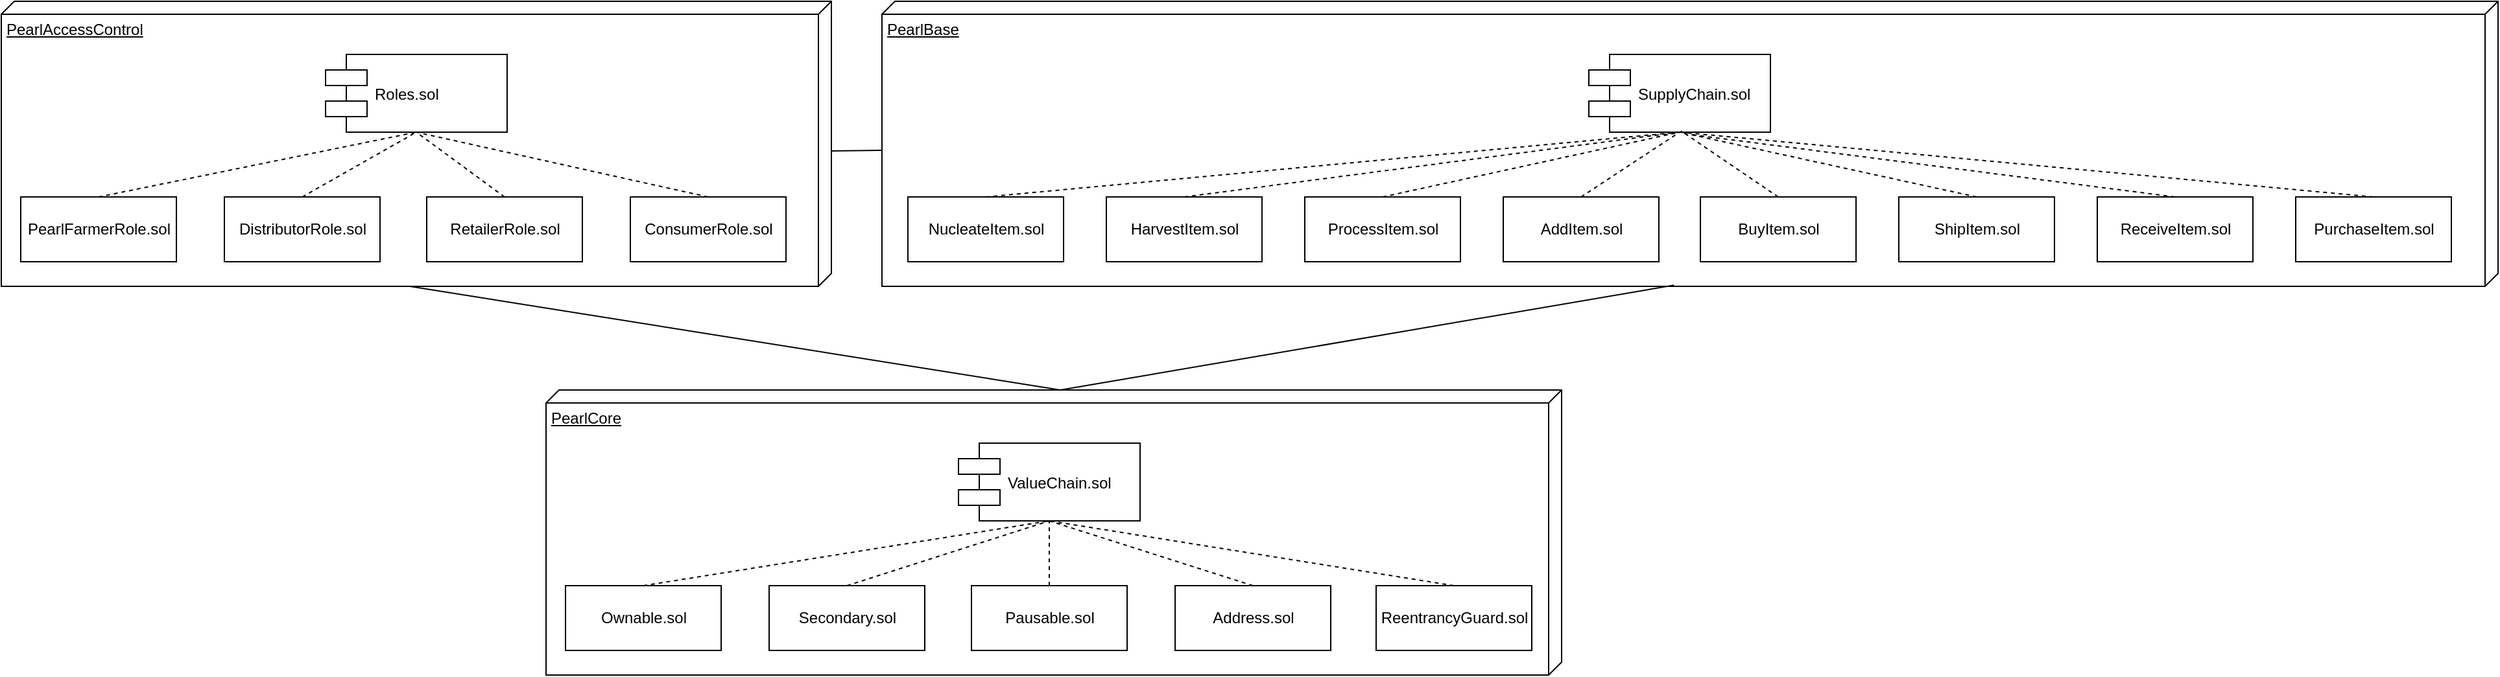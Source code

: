<mxfile version="10.6.7" type="google"><diagram name="Page-1" id="b5b7bab2-c9e2-2cf4-8b2a-24fd1a2a6d21"><mxGraphModel dx="1394" dy="757" grid="1" gridSize="10" guides="1" tooltips="1" connect="1" arrows="1" fold="1" page="1" pageScale="1" pageWidth="2336" pageHeight="1654" background="#ffffff" math="0" shadow="0"><root><mxCell id="0"/><mxCell id="1" parent="0"/><mxCell id="ddEQM-FJrR43509FyVax-1" value="PearlAccessControl" style="verticalAlign=top;align=left;spacingTop=8;spacingLeft=2;spacingRight=12;shape=cube;size=10;direction=south;fontStyle=4;html=1;" parent="1" vertex="1"><mxGeometry x="45" y="40" width="640" height="220" as="geometry"/></mxCell><mxCell id="NgcK5TqRh1BwlX36YQs3-1" value="Roles.sol" style="shape=component;align=left;spacingLeft=36;" parent="1" vertex="1"><mxGeometry x="295" y="81" width="140" height="60" as="geometry"/></mxCell><mxCell id="NgcK5TqRh1BwlX36YQs3-4" value="PearlFarmerRole.sol" style="html=1;" parent="1" vertex="1"><mxGeometry x="60" y="191" width="120" height="50" as="geometry"/></mxCell><mxCell id="NgcK5TqRh1BwlX36YQs3-5" value="DistributorRole.sol" style="html=1;" parent="1" vertex="1"><mxGeometry x="217" y="191" width="120" height="50" as="geometry"/></mxCell><mxCell id="NgcK5TqRh1BwlX36YQs3-6" value="RetailerRole.sol" style="html=1;" parent="1" vertex="1"><mxGeometry x="373" y="191" width="120" height="50" as="geometry"/></mxCell><mxCell id="NgcK5TqRh1BwlX36YQs3-7" value="ConsumerRole.sol" style="html=1;" parent="1" vertex="1"><mxGeometry x="530" y="191" width="120" height="50" as="geometry"/></mxCell><mxCell id="NgcK5TqRh1BwlX36YQs3-10" value="" style="endArrow=none;dashed=1;html=1;entryX=0.5;entryY=1;entryDx=0;entryDy=0;exitX=0.5;exitY=0;exitDx=0;exitDy=0;" parent="1" source="NgcK5TqRh1BwlX36YQs3-4" target="NgcK5TqRh1BwlX36YQs3-1" edge="1"><mxGeometry width="50" height="50" relative="1" as="geometry"><mxPoint x="230" y="391" as="sourcePoint"/><mxPoint x="280" y="341" as="targetPoint"/></mxGeometry></mxCell><mxCell id="NgcK5TqRh1BwlX36YQs3-11" value="" style="endArrow=none;dashed=1;html=1;exitX=0.5;exitY=0;exitDx=0;exitDy=0;entryX=0.5;entryY=1;entryDx=0;entryDy=0;" parent="1" source="NgcK5TqRh1BwlX36YQs3-5" target="NgcK5TqRh1BwlX36YQs3-1" edge="1"><mxGeometry width="50" height="50" relative="1" as="geometry"><mxPoint x="130" y="201" as="sourcePoint"/><mxPoint x="350" y="141" as="targetPoint"/></mxGeometry></mxCell><mxCell id="NgcK5TqRh1BwlX36YQs3-12" value="" style="endArrow=none;dashed=1;html=1;exitX=0.5;exitY=0;exitDx=0;exitDy=0;entryX=0.5;entryY=1;entryDx=0;entryDy=0;" parent="1" source="NgcK5TqRh1BwlX36YQs3-6" target="NgcK5TqRh1BwlX36YQs3-1" edge="1"><mxGeometry width="50" height="50" relative="1" as="geometry"><mxPoint x="287" y="201" as="sourcePoint"/><mxPoint x="360" y="151" as="targetPoint"/></mxGeometry></mxCell><mxCell id="NgcK5TqRh1BwlX36YQs3-13" value="" style="endArrow=none;dashed=1;html=1;exitX=0.5;exitY=0;exitDx=0;exitDy=0;entryX=0.5;entryY=1;entryDx=0;entryDy=0;" parent="1" source="NgcK5TqRh1BwlX36YQs3-7" target="NgcK5TqRh1BwlX36YQs3-1" edge="1"><mxGeometry width="50" height="50" relative="1" as="geometry"><mxPoint x="443" y="201" as="sourcePoint"/><mxPoint x="365" y="151" as="targetPoint"/></mxGeometry></mxCell><mxCell id="NgcK5TqRh1BwlX36YQs3-14" value="PearlBase" style="verticalAlign=top;align=left;spacingTop=8;spacingLeft=2;spacingRight=12;shape=cube;size=10;direction=south;fontStyle=4;html=1;" parent="1" vertex="1"><mxGeometry x="724" y="40" width="1246" height="220" as="geometry"/></mxCell><mxCell id="NgcK5TqRh1BwlX36YQs3-15" value="SupplyChain.sol" style="shape=component;align=left;spacingLeft=36;" parent="1" vertex="1"><mxGeometry x="1269" y="81" width="140" height="60" as="geometry"/></mxCell><mxCell id="NgcK5TqRh1BwlX36YQs3-16" value="NucleateItem.sol" style="html=1;" parent="1" vertex="1"><mxGeometry x="744" y="191" width="120" height="50" as="geometry"/></mxCell><mxCell id="NgcK5TqRh1BwlX36YQs3-17" value="HarvestItem.sol" style="html=1;" parent="1" vertex="1"><mxGeometry x="897" y="191" width="120" height="50" as="geometry"/></mxCell><mxCell id="NgcK5TqRh1BwlX36YQs3-18" value="ProcessItem.sol" style="html=1;" parent="1" vertex="1"><mxGeometry x="1050" y="191" width="120" height="50" as="geometry"/></mxCell><mxCell id="NgcK5TqRh1BwlX36YQs3-19" value="AddItem.sol" style="html=1;" parent="1" vertex="1"><mxGeometry x="1203" y="191" width="120" height="50" as="geometry"/></mxCell><mxCell id="NgcK5TqRh1BwlX36YQs3-20" value="" style="endArrow=none;dashed=1;html=1;entryX=0.5;entryY=1;entryDx=0;entryDy=0;exitX=0.5;exitY=0;exitDx=0;exitDy=0;" parent="1" source="NgcK5TqRh1BwlX36YQs3-16" target="NgcK5TqRh1BwlX36YQs3-15" edge="1"><mxGeometry width="50" height="50" relative="1" as="geometry"><mxPoint x="914" y="391" as="sourcePoint"/><mxPoint x="964" y="341" as="targetPoint"/></mxGeometry></mxCell><mxCell id="NgcK5TqRh1BwlX36YQs3-21" value="" style="endArrow=none;dashed=1;html=1;exitX=0.5;exitY=0;exitDx=0;exitDy=0;entryX=0.5;entryY=1;entryDx=0;entryDy=0;" parent="1" source="NgcK5TqRh1BwlX36YQs3-17" target="NgcK5TqRh1BwlX36YQs3-15" edge="1"><mxGeometry width="50" height="50" relative="1" as="geometry"><mxPoint x="814" y="201" as="sourcePoint"/><mxPoint x="1034" y="141" as="targetPoint"/></mxGeometry></mxCell><mxCell id="NgcK5TqRh1BwlX36YQs3-22" value="" style="endArrow=none;dashed=1;html=1;exitX=0.5;exitY=0;exitDx=0;exitDy=0;entryX=0.5;entryY=1;entryDx=0;entryDy=0;" parent="1" source="NgcK5TqRh1BwlX36YQs3-18" target="NgcK5TqRh1BwlX36YQs3-15" edge="1"><mxGeometry width="50" height="50" relative="1" as="geometry"><mxPoint x="971" y="201" as="sourcePoint"/><mxPoint x="1044" y="151" as="targetPoint"/></mxGeometry></mxCell><mxCell id="NgcK5TqRh1BwlX36YQs3-23" value="" style="endArrow=none;dashed=1;html=1;exitX=0.5;exitY=0;exitDx=0;exitDy=0;entryX=0.5;entryY=1;entryDx=0;entryDy=0;" parent="1" source="NgcK5TqRh1BwlX36YQs3-19" target="NgcK5TqRh1BwlX36YQs3-15" edge="1"><mxGeometry width="50" height="50" relative="1" as="geometry"><mxPoint x="1127" y="201" as="sourcePoint"/><mxPoint x="1049" y="151" as="targetPoint"/></mxGeometry></mxCell><mxCell id="NgcK5TqRh1BwlX36YQs3-24" value="BuyItem.sol" style="html=1;" parent="1" vertex="1"><mxGeometry x="1355" y="191" width="120" height="50" as="geometry"/></mxCell><mxCell id="NgcK5TqRh1BwlX36YQs3-25" value="ShipItem.sol" style="html=1;" parent="1" vertex="1"><mxGeometry x="1508" y="191" width="120" height="50" as="geometry"/></mxCell><mxCell id="NgcK5TqRh1BwlX36YQs3-26" value="ReceiveItem.sol" style="html=1;" parent="1" vertex="1"><mxGeometry x="1661" y="191" width="120" height="50" as="geometry"/></mxCell><mxCell id="NgcK5TqRh1BwlX36YQs3-27" value="PurchaseItem.sol" style="html=1;" parent="1" vertex="1"><mxGeometry x="1814" y="191" width="120" height="50" as="geometry"/></mxCell><mxCell id="NgcK5TqRh1BwlX36YQs3-29" value="" style="endArrow=none;dashed=1;html=1;exitX=0.5;exitY=0;exitDx=0;exitDy=0;entryX=0.5;entryY=1;entryDx=0;entryDy=0;" parent="1" source="NgcK5TqRh1BwlX36YQs3-25" target="NgcK5TqRh1BwlX36YQs3-15" edge="1"><mxGeometry width="50" height="50" relative="1" as="geometry"><mxPoint x="1283.286" y="210.429" as="sourcePoint"/><mxPoint x="1340" y="140" as="targetPoint"/></mxGeometry></mxCell><mxCell id="NgcK5TqRh1BwlX36YQs3-30" value="" style="endArrow=none;dashed=1;html=1;exitX=0.5;exitY=0;exitDx=0;exitDy=0;" parent="1" source="NgcK5TqRh1BwlX36YQs3-24" edge="1"><mxGeometry width="50" height="50" relative="1" as="geometry"><mxPoint x="1293.286" y="220.429" as="sourcePoint"/><mxPoint x="1340" y="140" as="targetPoint"/></mxGeometry></mxCell><mxCell id="NgcK5TqRh1BwlX36YQs3-31" value="" style="endArrow=none;dashed=1;html=1;exitX=0.5;exitY=0;exitDx=0;exitDy=0;entryX=0.552;entryY=1.028;entryDx=0;entryDy=0;entryPerimeter=0;" parent="1" source="NgcK5TqRh1BwlX36YQs3-26" target="NgcK5TqRh1BwlX36YQs3-15" edge="1"><mxGeometry width="50" height="50" relative="1" as="geometry"><mxPoint x="1303.286" y="230.429" as="sourcePoint"/><mxPoint x="1340" y="140" as="targetPoint"/></mxGeometry></mxCell><mxCell id="NgcK5TqRh1BwlX36YQs3-32" value="" style="endArrow=none;dashed=1;html=1;exitX=0.5;exitY=0;exitDx=0;exitDy=0;entryX=0.5;entryY=1;entryDx=0;entryDy=0;" parent="1" source="NgcK5TqRh1BwlX36YQs3-27" target="NgcK5TqRh1BwlX36YQs3-15" edge="1"><mxGeometry width="50" height="50" relative="1" as="geometry"><mxPoint x="1313.286" y="240.429" as="sourcePoint"/><mxPoint x="1389" y="190.429" as="targetPoint"/></mxGeometry></mxCell><mxCell id="NgcK5TqRh1BwlX36YQs3-33" value="" style="endArrow=none;html=1;exitX=0.525;exitY=0;exitDx=0;exitDy=0;exitPerimeter=0;entryX=0;entryY=0;entryDx=115;entryDy=1246;entryPerimeter=0;" parent="1" source="ddEQM-FJrR43509FyVax-1" target="NgcK5TqRh1BwlX36YQs3-14" edge="1"><mxGeometry width="50" height="50" relative="1" as="geometry"><mxPoint x="690" y="-100" as="sourcePoint"/><mxPoint x="740" y="-150" as="targetPoint"/></mxGeometry></mxCell><mxCell id="NgcK5TqRh1BwlX36YQs3-47" value="" style="group" parent="1" vertex="1" connectable="0"><mxGeometry x="465" y="340" width="783" height="220" as="geometry"/></mxCell><mxCell id="NgcK5TqRh1BwlX36YQs3-34" value="PearlCore" style="verticalAlign=top;align=left;spacingTop=8;spacingLeft=2;spacingRight=12;shape=cube;size=10;direction=south;fontStyle=4;html=1;" parent="NgcK5TqRh1BwlX36YQs3-47" vertex="1"><mxGeometry width="783" height="220" as="geometry"/></mxCell><mxCell id="NgcK5TqRh1BwlX36YQs3-35" value="ValueChain.sol" style="shape=component;align=left;spacingLeft=36;" parent="NgcK5TqRh1BwlX36YQs3-47" vertex="1"><mxGeometry x="318" y="41" width="140" height="60" as="geometry"/></mxCell><mxCell id="NgcK5TqRh1BwlX36YQs3-36" value="Ownable.sol" style="html=1;" parent="NgcK5TqRh1BwlX36YQs3-47" vertex="1"><mxGeometry x="15" y="151" width="120" height="50" as="geometry"/></mxCell><mxCell id="NgcK5TqRh1BwlX36YQs3-37" value="Secondary.sol" style="html=1;" parent="NgcK5TqRh1BwlX36YQs3-47" vertex="1"><mxGeometry x="172" y="151" width="120" height="50" as="geometry"/></mxCell><mxCell id="NgcK5TqRh1BwlX36YQs3-38" value="Pausable.sol" style="html=1;" parent="NgcK5TqRh1BwlX36YQs3-47" vertex="1"><mxGeometry x="328" y="151" width="120" height="50" as="geometry"/></mxCell><mxCell id="NgcK5TqRh1BwlX36YQs3-39" value="Address.sol" style="html=1;" parent="NgcK5TqRh1BwlX36YQs3-47" vertex="1"><mxGeometry x="485" y="151" width="120" height="50" as="geometry"/></mxCell><mxCell id="NgcK5TqRh1BwlX36YQs3-40" value="" style="endArrow=none;dashed=1;html=1;entryX=0.5;entryY=1;entryDx=0;entryDy=0;exitX=0.5;exitY=0;exitDx=0;exitDy=0;" parent="NgcK5TqRh1BwlX36YQs3-47" source="NgcK5TqRh1BwlX36YQs3-36" target="NgcK5TqRh1BwlX36YQs3-35" edge="1"><mxGeometry width="50" height="50" relative="1" as="geometry"><mxPoint x="185" y="351" as="sourcePoint"/><mxPoint x="235" y="301" as="targetPoint"/></mxGeometry></mxCell><mxCell id="NgcK5TqRh1BwlX36YQs3-41" value="" style="endArrow=none;dashed=1;html=1;exitX=0.5;exitY=0;exitDx=0;exitDy=0;entryX=0.5;entryY=1;entryDx=0;entryDy=0;" parent="NgcK5TqRh1BwlX36YQs3-47" source="NgcK5TqRh1BwlX36YQs3-37" target="NgcK5TqRh1BwlX36YQs3-35" edge="1"><mxGeometry width="50" height="50" relative="1" as="geometry"><mxPoint x="85" y="161" as="sourcePoint"/><mxPoint x="305" y="101" as="targetPoint"/></mxGeometry></mxCell><mxCell id="NgcK5TqRh1BwlX36YQs3-42" value="" style="endArrow=none;dashed=1;html=1;exitX=0.5;exitY=0;exitDx=0;exitDy=0;entryX=0.5;entryY=1;entryDx=0;entryDy=0;" parent="NgcK5TqRh1BwlX36YQs3-47" source="NgcK5TqRh1BwlX36YQs3-38" target="NgcK5TqRh1BwlX36YQs3-35" edge="1"><mxGeometry width="50" height="50" relative="1" as="geometry"><mxPoint x="242" y="161" as="sourcePoint"/><mxPoint x="315" y="111" as="targetPoint"/></mxGeometry></mxCell><mxCell id="NgcK5TqRh1BwlX36YQs3-43" value="" style="endArrow=none;dashed=1;html=1;exitX=0.5;exitY=0;exitDx=0;exitDy=0;entryX=0.5;entryY=1;entryDx=0;entryDy=0;" parent="NgcK5TqRh1BwlX36YQs3-47" source="NgcK5TqRh1BwlX36YQs3-39" target="NgcK5TqRh1BwlX36YQs3-35" edge="1"><mxGeometry width="50" height="50" relative="1" as="geometry"><mxPoint x="398" y="161" as="sourcePoint"/><mxPoint x="320" y="111" as="targetPoint"/></mxGeometry></mxCell><mxCell id="NgcK5TqRh1BwlX36YQs3-44" value="ReentrancyGuard.sol" style="html=1;" parent="NgcK5TqRh1BwlX36YQs3-47" vertex="1"><mxGeometry x="640" y="151" width="120" height="50" as="geometry"/></mxCell><mxCell id="NgcK5TqRh1BwlX36YQs3-46" value="" style="endArrow=none;dashed=1;html=1;exitX=0.5;exitY=0;exitDx=0;exitDy=0;entryX=0.5;entryY=1;entryDx=0;entryDy=0;" parent="NgcK5TqRh1BwlX36YQs3-47" source="NgcK5TqRh1BwlX36YQs3-44" target="NgcK5TqRh1BwlX36YQs3-35" edge="1"><mxGeometry width="50" height="50" relative="1" as="geometry"><mxPoint x="555.353" y="160.824" as="sourcePoint"/><mxPoint x="329.471" y="111.412" as="targetPoint"/></mxGeometry></mxCell><mxCell id="NgcK5TqRh1BwlX36YQs3-49" value="" style="endArrow=none;html=1;entryX=0;entryY=0;entryDx=220;entryDy=325;entryPerimeter=0;exitX=0;exitY=0;exitDx=0;exitDy=386.5;exitPerimeter=0;" parent="1" source="NgcK5TqRh1BwlX36YQs3-34" target="ddEQM-FJrR43509FyVax-1" edge="1"><mxGeometry width="50" height="50" relative="1" as="geometry"><mxPoint x="50" y="630" as="sourcePoint"/><mxPoint x="100" y="580" as="targetPoint"/></mxGeometry></mxCell><mxCell id="NgcK5TqRh1BwlX36YQs3-50" value="" style="endArrow=none;html=1;exitX=0.996;exitY=0.51;exitDx=0;exitDy=0;exitPerimeter=0;entryX=0;entryY=0;entryDx=0;entryDy=386.5;entryPerimeter=0;" parent="1" source="NgcK5TqRh1BwlX36YQs3-14" target="NgcK5TqRh1BwlX36YQs3-34" edge="1"><mxGeometry width="50" height="50" relative="1" as="geometry"><mxPoint x="871.176" y="350.235" as="sourcePoint"/><mxPoint x="860" y="340" as="targetPoint"/></mxGeometry></mxCell></root></mxGraphModel></diagram></mxfile>